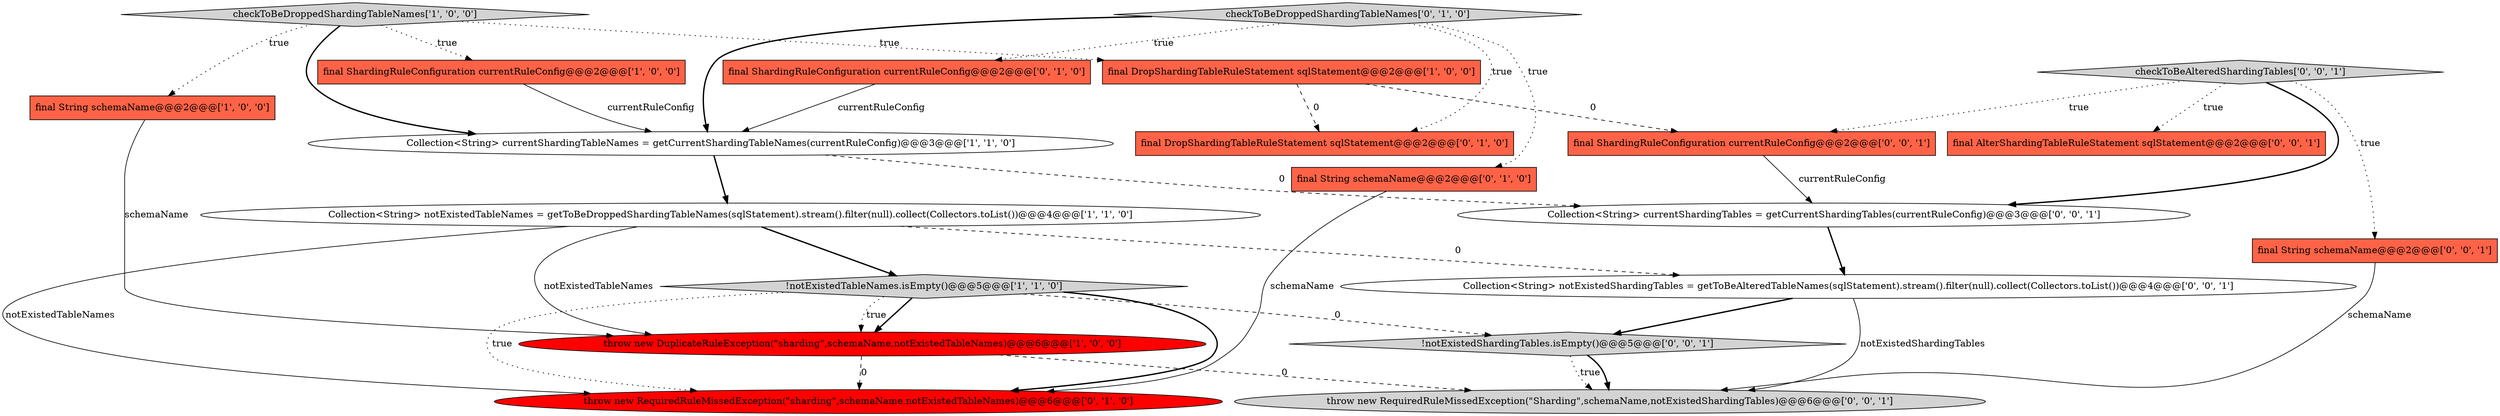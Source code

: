 digraph {
12 [style = filled, label = "throw new RequiredRuleMissedException(\"sharding\",schemaName,notExistedTableNames)@@@6@@@['0', '1', '0']", fillcolor = red, shape = ellipse image = "AAA1AAABBB2BBB"];
5 [style = filled, label = "throw new DuplicateRuleException(\"sharding\",schemaName,notExistedTableNames)@@@6@@@['1', '0', '0']", fillcolor = red, shape = ellipse image = "AAA1AAABBB1BBB"];
14 [style = filled, label = "final String schemaName@@@2@@@['0', '0', '1']", fillcolor = tomato, shape = box image = "AAA0AAABBB3BBB"];
10 [style = filled, label = "final DropShardingTableRuleStatement sqlStatement@@@2@@@['0', '1', '0']", fillcolor = tomato, shape = box image = "AAA1AAABBB2BBB"];
9 [style = filled, label = "final ShardingRuleConfiguration currentRuleConfig@@@2@@@['0', '1', '0']", fillcolor = tomato, shape = box image = "AAA0AAABBB2BBB"];
6 [style = filled, label = "final String schemaName@@@2@@@['1', '0', '0']", fillcolor = tomato, shape = box image = "AAA0AAABBB1BBB"];
15 [style = filled, label = "!notExistedShardingTables.isEmpty()@@@5@@@['0', '0', '1']", fillcolor = lightgray, shape = diamond image = "AAA0AAABBB3BBB"];
8 [style = filled, label = "final String schemaName@@@2@@@['0', '1', '0']", fillcolor = tomato, shape = box image = "AAA0AAABBB2BBB"];
0 [style = filled, label = "Collection<String> currentShardingTableNames = getCurrentShardingTableNames(currentRuleConfig)@@@3@@@['1', '1', '0']", fillcolor = white, shape = ellipse image = "AAA0AAABBB1BBB"];
4 [style = filled, label = "final ShardingRuleConfiguration currentRuleConfig@@@2@@@['1', '0', '0']", fillcolor = tomato, shape = box image = "AAA0AAABBB1BBB"];
18 [style = filled, label = "final ShardingRuleConfiguration currentRuleConfig@@@2@@@['0', '0', '1']", fillcolor = tomato, shape = box image = "AAA0AAABBB3BBB"];
16 [style = filled, label = "throw new RequiredRuleMissedException(\"Sharding\",schemaName,notExistedShardingTables)@@@6@@@['0', '0', '1']", fillcolor = lightgray, shape = ellipse image = "AAA0AAABBB3BBB"];
19 [style = filled, label = "Collection<String> currentShardingTables = getCurrentShardingTables(currentRuleConfig)@@@3@@@['0', '0', '1']", fillcolor = white, shape = ellipse image = "AAA0AAABBB3BBB"];
3 [style = filled, label = "Collection<String> notExistedTableNames = getToBeDroppedShardingTableNames(sqlStatement).stream().filter(null).collect(Collectors.toList())@@@4@@@['1', '1', '0']", fillcolor = white, shape = ellipse image = "AAA0AAABBB1BBB"];
11 [style = filled, label = "checkToBeDroppedShardingTableNames['0', '1', '0']", fillcolor = lightgray, shape = diamond image = "AAA0AAABBB2BBB"];
7 [style = filled, label = "final DropShardingTableRuleStatement sqlStatement@@@2@@@['1', '0', '0']", fillcolor = tomato, shape = box image = "AAA1AAABBB1BBB"];
1 [style = filled, label = "!notExistedTableNames.isEmpty()@@@5@@@['1', '1', '0']", fillcolor = lightgray, shape = diamond image = "AAA0AAABBB1BBB"];
13 [style = filled, label = "Collection<String> notExistedShardingTables = getToBeAlteredTableNames(sqlStatement).stream().filter(null).collect(Collectors.toList())@@@4@@@['0', '0', '1']", fillcolor = white, shape = ellipse image = "AAA0AAABBB3BBB"];
20 [style = filled, label = "checkToBeAlteredShardingTables['0', '0', '1']", fillcolor = lightgray, shape = diamond image = "AAA0AAABBB3BBB"];
17 [style = filled, label = "final AlterShardingTableRuleStatement sqlStatement@@@2@@@['0', '0', '1']", fillcolor = tomato, shape = box image = "AAA0AAABBB3BBB"];
2 [style = filled, label = "checkToBeDroppedShardingTableNames['1', '0', '0']", fillcolor = lightgray, shape = diamond image = "AAA0AAABBB1BBB"];
1->5 [style = bold, label=""];
0->3 [style = bold, label=""];
4->0 [style = solid, label="currentRuleConfig"];
5->12 [style = dashed, label="0"];
7->18 [style = dashed, label="0"];
3->1 [style = bold, label=""];
3->5 [style = solid, label="notExistedTableNames"];
13->16 [style = solid, label="notExistedShardingTables"];
11->10 [style = dotted, label="true"];
20->17 [style = dotted, label="true"];
0->19 [style = dashed, label="0"];
1->15 [style = dashed, label="0"];
20->14 [style = dotted, label="true"];
11->9 [style = dotted, label="true"];
15->16 [style = dotted, label="true"];
15->16 [style = bold, label=""];
3->13 [style = dashed, label="0"];
3->12 [style = solid, label="notExistedTableNames"];
9->0 [style = solid, label="currentRuleConfig"];
5->16 [style = dashed, label="0"];
18->19 [style = solid, label="currentRuleConfig"];
2->0 [style = bold, label=""];
14->16 [style = solid, label="schemaName"];
6->5 [style = solid, label="schemaName"];
11->0 [style = bold, label=""];
19->13 [style = bold, label=""];
2->6 [style = dotted, label="true"];
2->7 [style = dotted, label="true"];
1->12 [style = dotted, label="true"];
2->4 [style = dotted, label="true"];
1->12 [style = bold, label=""];
20->18 [style = dotted, label="true"];
7->10 [style = dashed, label="0"];
8->12 [style = solid, label="schemaName"];
11->8 [style = dotted, label="true"];
13->15 [style = bold, label=""];
20->19 [style = bold, label=""];
1->5 [style = dotted, label="true"];
}
